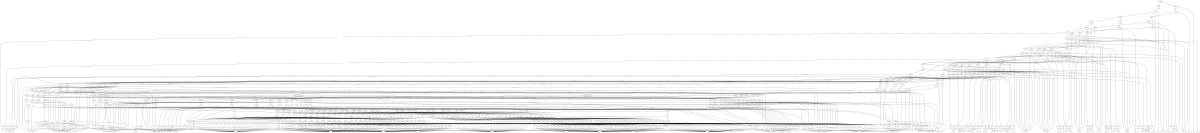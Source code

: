 graph demo_instances{
      rankdir=TB;
      size="8,5";
      node [fontname="Arial"];

      AND5 [shape=square, label="AND"];
      AND5 -- -17;
      AND5 -- 26;
      AND9 [shape=square, label="AND"];
      AND9 -- -13;
      AND9 -- -14;
      AND13 [shape=square, label="AND"];
      AND13 -- -4;
      AND13 -- 19;
      AND17 [shape=square, label="AND"];
      AND17 -- -7;
      AND17 -- -30;
      AND21 [shape=square, label="AND"];
      AND21 -- -10;
      AND21 -- 21;
      AND25 [shape=square, label="AND"];
      AND25 -- 34;
      AND25 -- -15;
      AND30 [shape=square, label="AND"];
      AND30 -- -2;
      AND30 -- -3;
      AND31 [shape=square, label="AND"];
      AND31 -- 23;
      AND31 -- AND30;
      AND32 [shape=square, label="AND"];
      AND32 -- 1;
      AND32 -- AND31;
      AND37 [shape=square, label="AND"];
      AND37 -- 2;
      AND37 -- 24;
      AND38 [shape=square, label="AND"];
      AND38 -- 3;
      AND38 -- AND37;
      AND39 [shape=square, label="AND"];
      AND39 -- -1;
      AND39 -- AND38;
      OR40 [shape=diamond, label="OR"];
      OR40 -- AND32;
      OR40 -- AND39;
      AND41 [shape=square, label="AND"];
      AND41 -- AND25;
      AND41 -- OR40;
      AND42 [shape=square, label="AND"];
      AND42 -- 16;
      AND42 -- AND41;
      AND46 [shape=square, label="AND"];
      AND46 -- 15;
      AND46 -- 32;
      AND48 [shape=square, label="AND"];
      AND48 -- -3;
      AND48 -- -23;
      AND49 [shape=square, label="AND"];
      AND49 -- -2;
      AND49 -- AND48;
      AND50 [shape=square, label="AND"];
      AND50 -- 1;
      AND50 -- AND49;
      AND52 [shape=square, label="AND"];
      AND52 -- 2;
      AND52 -- -24;
      AND53 [shape=square, label="AND"];
      AND53 -- 3;
      AND53 -- AND52;
      AND54 [shape=square, label="AND"];
      AND54 -- -1;
      AND54 -- AND53;
      OR55 [shape=diamond, label="OR"];
      OR55 -- AND50;
      OR55 -- AND54;
      AND56 [shape=square, label="AND"];
      AND56 -- AND46;
      AND56 -- OR55;
      AND57 [shape=square, label="AND"];
      AND57 -- -16;
      AND57 -- AND56;
      OR58 [shape=diamond, label="OR"];
      OR58 -- AND42;
      OR58 -- AND57;
      AND59 [shape=square, label="AND"];
      AND59 -- AND21;
      AND59 -- OR58;
      AND60 [shape=square, label="AND"];
      AND60 -- 11;
      AND60 -- AND59;
      AND64 [shape=square, label="AND"];
      AND64 -- -21;
      AND64 -- 10;
      AND66 [shape=square, label="AND"];
      AND66 -- 31;
      AND66 -- -16;
      AND67 [shape=square, label="AND"];
      AND67 -- -3;
      AND67 -- -23;
      AND68 [shape=square, label="AND"];
      AND68 -- -2;
      AND68 -- AND67;
      AND69 [shape=square, label="AND"];
      AND69 -- 1;
      AND69 -- AND68;
      AND70 [shape=square, label="AND"];
      AND70 -- 2;
      AND70 -- -24;
      AND71 [shape=square, label="AND"];
      AND71 -- 3;
      AND71 -- AND70;
      AND72 [shape=square, label="AND"];
      AND72 -- -1;
      AND72 -- AND71;
      OR73 [shape=diamond, label="OR"];
      OR73 -- AND69;
      OR73 -- AND72;
      AND74 [shape=square, label="AND"];
      AND74 -- AND66;
      AND74 -- OR73;
      AND75 [shape=square, label="AND"];
      AND75 -- 15;
      AND75 -- AND74;
      AND77 [shape=square, label="AND"];
      AND77 -- 16;
      AND77 -- 33;
      AND78 [shape=square, label="AND"];
      AND78 -- -2;
      AND78 -- -3;
      AND79 [shape=square, label="AND"];
      AND79 -- 23;
      AND79 -- AND78;
      AND80 [shape=square, label="AND"];
      AND80 -- 1;
      AND80 -- AND79;
      AND81 [shape=square, label="AND"];
      AND81 -- 2;
      AND81 -- 24;
      AND82 [shape=square, label="AND"];
      AND82 -- 3;
      AND82 -- AND81;
      AND83 [shape=square, label="AND"];
      AND83 -- -1;
      AND83 -- AND82;
      OR84 [shape=diamond, label="OR"];
      OR84 -- AND80;
      OR84 -- AND83;
      AND85 [shape=square, label="AND"];
      AND85 -- AND77;
      AND85 -- OR84;
      AND86 [shape=square, label="AND"];
      AND86 -- -15;
      AND86 -- AND85;
      OR87 [shape=diamond, label="OR"];
      OR87 -- AND75;
      OR87 -- AND86;
      AND88 [shape=square, label="AND"];
      AND88 -- AND64;
      AND88 -- OR87;
      AND89 [shape=square, label="AND"];
      AND89 -- -11;
      AND89 -- AND88;
      OR90 [shape=diamond, label="OR"];
      OR90 -- AND60;
      OR90 -- AND89;
      AND91 [shape=square, label="AND"];
      AND91 -- AND17;
      AND91 -- OR90;
      AND92 [shape=square, label="AND"];
      AND92 -- 6;
      AND92 -- AND91;
      AND96 [shape=square, label="AND"];
      AND96 -- 30;
      AND96 -- 7;
      AND97 [shape=square, label="AND"];
      AND97 -- AND96;
      AND97 -- OR90;
      AND98 [shape=square, label="AND"];
      AND98 -- -6;
      AND98 -- AND97;
      OR99 [shape=diamond, label="OR"];
      OR99 -- AND92;
      OR99 -- AND98;
      AND100 [shape=square, label="AND"];
      AND100 -- AND13;
      AND100 -- OR99;
      AND101 [shape=square, label="AND"];
      AND101 -- 5;
      AND101 -- AND100;
      AND105 [shape=square, label="AND"];
      AND105 -- 4;
      AND105 -- -19;
      AND107 [shape=square, label="AND"];
      AND107 -- -7;
      AND107 -- -29;
      AND108 [shape=square, label="AND"];
      AND108 -- -10;
      AND108 -- 21;
      AND109 [shape=square, label="AND"];
      AND109 -- 34;
      AND109 -- -15;
      AND110 [shape=square, label="AND"];
      AND110 -- -2;
      AND110 -- -3;
      AND111 [shape=square, label="AND"];
      AND111 -- 23;
      AND111 -- AND110;
      AND112 [shape=square, label="AND"];
      AND112 -- 1;
      AND112 -- AND111;
      AND113 [shape=square, label="AND"];
      AND113 -- 2;
      AND113 -- 24;
      AND114 [shape=square, label="AND"];
      AND114 -- 3;
      AND114 -- AND113;
      AND115 [shape=square, label="AND"];
      AND115 -- -1;
      AND115 -- AND114;
      OR116 [shape=diamond, label="OR"];
      OR116 -- AND112;
      OR116 -- AND115;
      AND117 [shape=square, label="AND"];
      AND117 -- AND109;
      AND117 -- OR116;
      AND118 [shape=square, label="AND"];
      AND118 -- 16;
      AND118 -- AND117;
      AND119 [shape=square, label="AND"];
      AND119 -- 15;
      AND119 -- 32;
      AND120 [shape=square, label="AND"];
      AND120 -- -3;
      AND120 -- -23;
      AND121 [shape=square, label="AND"];
      AND121 -- -2;
      AND121 -- AND120;
      AND122 [shape=square, label="AND"];
      AND122 -- 1;
      AND122 -- AND121;
      AND123 [shape=square, label="AND"];
      AND123 -- 2;
      AND123 -- -24;
      AND124 [shape=square, label="AND"];
      AND124 -- 3;
      AND124 -- AND123;
      AND125 [shape=square, label="AND"];
      AND125 -- -1;
      AND125 -- AND124;
      OR126 [shape=diamond, label="OR"];
      OR126 -- AND122;
      OR126 -- AND125;
      AND127 [shape=square, label="AND"];
      AND127 -- AND119;
      AND127 -- OR126;
      AND128 [shape=square, label="AND"];
      AND128 -- -16;
      AND128 -- AND127;
      OR129 [shape=diamond, label="OR"];
      OR129 -- AND118;
      OR129 -- AND128;
      AND130 [shape=square, label="AND"];
      AND130 -- AND108;
      AND130 -- OR129;
      AND131 [shape=square, label="AND"];
      AND131 -- 11;
      AND131 -- AND130;
      AND132 [shape=square, label="AND"];
      AND132 -- -21;
      AND132 -- 10;
      AND133 [shape=square, label="AND"];
      AND133 -- 31;
      AND133 -- -16;
      AND134 [shape=square, label="AND"];
      AND134 -- -3;
      AND134 -- -23;
      AND135 [shape=square, label="AND"];
      AND135 -- -2;
      AND135 -- AND134;
      AND136 [shape=square, label="AND"];
      AND136 -- 1;
      AND136 -- AND135;
      AND137 [shape=square, label="AND"];
      AND137 -- 2;
      AND137 -- -24;
      AND138 [shape=square, label="AND"];
      AND138 -- 3;
      AND138 -- AND137;
      AND139 [shape=square, label="AND"];
      AND139 -- -1;
      AND139 -- AND138;
      OR140 [shape=diamond, label="OR"];
      OR140 -- AND136;
      OR140 -- AND139;
      AND141 [shape=square, label="AND"];
      AND141 -- AND133;
      AND141 -- OR140;
      AND142 [shape=square, label="AND"];
      AND142 -- 15;
      AND142 -- AND141;
      AND143 [shape=square, label="AND"];
      AND143 -- 16;
      AND143 -- 33;
      AND144 [shape=square, label="AND"];
      AND144 -- -2;
      AND144 -- -3;
      AND145 [shape=square, label="AND"];
      AND145 -- 23;
      AND145 -- AND144;
      AND146 [shape=square, label="AND"];
      AND146 -- 1;
      AND146 -- AND145;
      AND147 [shape=square, label="AND"];
      AND147 -- 2;
      AND147 -- 24;
      AND148 [shape=square, label="AND"];
      AND148 -- 3;
      AND148 -- AND147;
      AND149 [shape=square, label="AND"];
      AND149 -- -1;
      AND149 -- AND148;
      OR150 [shape=diamond, label="OR"];
      OR150 -- AND146;
      OR150 -- AND149;
      AND151 [shape=square, label="AND"];
      AND151 -- AND143;
      AND151 -- OR150;
      AND152 [shape=square, label="AND"];
      AND152 -- -15;
      AND152 -- AND151;
      OR153 [shape=diamond, label="OR"];
      OR153 -- AND142;
      OR153 -- AND152;
      AND154 [shape=square, label="AND"];
      AND154 -- AND132;
      AND154 -- OR153;
      AND155 [shape=square, label="AND"];
      AND155 -- -11;
      AND155 -- AND154;
      OR156 [shape=diamond, label="OR"];
      OR156 -- AND131;
      OR156 -- AND155;
      AND157 [shape=square, label="AND"];
      AND157 -- AND107;
      AND157 -- OR156;
      AND158 [shape=square, label="AND"];
      AND158 -- 6;
      AND158 -- AND157;
      AND160 [shape=square, label="AND"];
      AND160 -- 29;
      AND160 -- 7;
      AND161 [shape=square, label="AND"];
      AND161 -- AND160;
      AND161 -- OR156;
      AND162 [shape=square, label="AND"];
      AND162 -- -6;
      AND162 -- AND161;
      OR163 [shape=diamond, label="OR"];
      OR163 -- AND158;
      OR163 -- AND162;
      AND164 [shape=square, label="AND"];
      AND164 -- AND105;
      AND164 -- OR163;
      AND165 [shape=square, label="AND"];
      AND165 -- -5;
      AND165 -- AND164;
      OR166 [shape=diamond, label="OR"];
      OR166 -- AND101;
      OR166 -- AND165;
      AND167 [shape=square, label="AND"];
      AND167 -- AND9;
      AND167 -- OR166;
      AND168 [shape=square, label="AND"];
      AND168 -- 12;
      AND168 -- AND167;
      AND172 [shape=square, label="AND"];
      AND172 -- 14;
      AND172 -- 13;
      AND174 [shape=square, label="AND"];
      AND174 -- -4;
      AND174 -- 20;
      AND175 [shape=square, label="AND"];
      AND175 -- -7;
      AND175 -- -30;
      AND177 [shape=square, label="AND"];
      AND177 -- -10;
      AND177 -- 22;
      AND178 [shape=square, label="AND"];
      AND178 -- 34;
      AND178 -- AND177;
      AND179 [shape=square, label="AND"];
      AND179 -- -2;
      AND179 -- -3;
      AND180 [shape=square, label="AND"];
      AND180 -- 23;
      AND180 -- AND179;
      AND181 [shape=square, label="AND"];
      AND181 -- 1;
      AND181 -- AND180;
      AND182 [shape=square, label="AND"];
      AND182 -- 2;
      AND182 -- 24;
      AND183 [shape=square, label="AND"];
      AND183 -- 3;
      AND183 -- AND182;
      AND184 [shape=square, label="AND"];
      AND184 -- -1;
      AND184 -- AND183;
      OR185 [shape=diamond, label="OR"];
      OR185 -- AND181;
      OR185 -- AND184;
      AND186 [shape=square, label="AND"];
      AND186 -- AND178;
      AND186 -- OR185;
      AND187 [shape=square, label="AND"];
      AND187 -- 11;
      AND187 -- AND186;
      AND189 [shape=square, label="AND"];
      AND189 -- 33;
      AND189 -- -22;
      AND190 [shape=square, label="AND"];
      AND190 -- 10;
      AND190 -- AND189;
      AND191 [shape=square, label="AND"];
      AND191 -- -2;
      AND191 -- -3;
      AND192 [shape=square, label="AND"];
      AND192 -- 23;
      AND192 -- AND191;
      AND193 [shape=square, label="AND"];
      AND193 -- 1;
      AND193 -- AND192;
      AND194 [shape=square, label="AND"];
      AND194 -- 2;
      AND194 -- 24;
      AND195 [shape=square, label="AND"];
      AND195 -- 3;
      AND195 -- AND194;
      AND196 [shape=square, label="AND"];
      AND196 -- -1;
      AND196 -- AND195;
      OR197 [shape=diamond, label="OR"];
      OR197 -- AND193;
      OR197 -- AND196;
      AND198 [shape=square, label="AND"];
      AND198 -- AND190;
      AND198 -- OR197;
      AND199 [shape=square, label="AND"];
      AND199 -- -11;
      AND199 -- AND198;
      OR200 [shape=diamond, label="OR"];
      OR200 -- AND187;
      OR200 -- AND199;
      AND201 [shape=square, label="AND"];
      AND201 -- -15;
      AND201 -- OR200;
      AND202 [shape=square, label="AND"];
      AND202 -- 16;
      AND202 -- AND201;
      AND203 [shape=square, label="AND"];
      AND203 -- -11;
      AND203 -- -22;
      AND204 [shape=square, label="AND"];
      AND204 -- 31;
      AND204 -- AND203;
      AND205 [shape=square, label="AND"];
      AND205 -- -3;
      AND205 -- -23;
      AND206 [shape=square, label="AND"];
      AND206 -- -2;
      AND206 -- AND205;
      AND207 [shape=square, label="AND"];
      AND207 -- 1;
      AND207 -- AND206;
      AND208 [shape=square, label="AND"];
      AND208 -- 2;
      AND208 -- -24;
      AND209 [shape=square, label="AND"];
      AND209 -- 3;
      AND209 -- AND208;
      AND210 [shape=square, label="AND"];
      AND210 -- -1;
      AND210 -- AND209;
      OR211 [shape=diamond, label="OR"];
      OR211 -- AND207;
      OR211 -- AND210;
      AND212 [shape=square, label="AND"];
      AND212 -- AND204;
      AND212 -- OR211;
      AND213 [shape=square, label="AND"];
      AND213 -- 10;
      AND213 -- AND212;
      AND214 [shape=square, label="AND"];
      AND214 -- 22;
      AND214 -- 32;
      AND215 [shape=square, label="AND"];
      AND215 -- 11;
      AND215 -- AND214;
      AND216 [shape=square, label="AND"];
      AND216 -- -3;
      AND216 -- -23;
      AND217 [shape=square, label="AND"];
      AND217 -- -2;
      AND217 -- AND216;
      AND218 [shape=square, label="AND"];
      AND218 -- 1;
      AND218 -- AND217;
      AND219 [shape=square, label="AND"];
      AND219 -- 2;
      AND219 -- -24;
      AND220 [shape=square, label="AND"];
      AND220 -- 3;
      AND220 -- AND219;
      AND221 [shape=square, label="AND"];
      AND221 -- -1;
      AND221 -- AND220;
      OR222 [shape=diamond, label="OR"];
      OR222 -- AND218;
      OR222 -- AND221;
      AND223 [shape=square, label="AND"];
      AND223 -- AND215;
      AND223 -- OR222;
      AND224 [shape=square, label="AND"];
      AND224 -- -10;
      AND224 -- AND223;
      OR225 [shape=diamond, label="OR"];
      OR225 -- AND213;
      OR225 -- AND224;
      AND226 [shape=square, label="AND"];
      AND226 -- 15;
      AND226 -- OR225;
      AND227 [shape=square, label="AND"];
      AND227 -- -16;
      AND227 -- AND226;
      OR228 [shape=diamond, label="OR"];
      OR228 -- AND202;
      OR228 -- AND227;
      AND229 [shape=square, label="AND"];
      AND229 -- AND175;
      AND229 -- OR228;
      AND230 [shape=square, label="AND"];
      AND230 -- 6;
      AND230 -- AND229;
      AND231 [shape=square, label="AND"];
      AND231 -- 30;
      AND231 -- 7;
      AND232 [shape=square, label="AND"];
      AND232 -- AND231;
      AND232 -- OR228;
      AND233 [shape=square, label="AND"];
      AND233 -- -6;
      AND233 -- AND232;
      OR234 [shape=diamond, label="OR"];
      OR234 -- AND230;
      OR234 -- AND233;
      AND235 [shape=square, label="AND"];
      AND235 -- AND174;
      AND235 -- OR234;
      AND236 [shape=square, label="AND"];
      AND236 -- 5;
      AND236 -- AND235;
      AND238 [shape=square, label="AND"];
      AND238 -- 4;
      AND238 -- -20;
      AND239 [shape=square, label="AND"];
      AND239 -- -7;
      AND239 -- -29;
      AND240 [shape=square, label="AND"];
      AND240 -- -10;
      AND240 -- 22;
      AND241 [shape=square, label="AND"];
      AND241 -- 34;
      AND241 -- AND240;
      AND242 [shape=square, label="AND"];
      AND242 -- -2;
      AND242 -- -3;
      AND243 [shape=square, label="AND"];
      AND243 -- 23;
      AND243 -- AND242;
      AND244 [shape=square, label="AND"];
      AND244 -- 1;
      AND244 -- AND243;
      AND245 [shape=square, label="AND"];
      AND245 -- 2;
      AND245 -- 24;
      AND246 [shape=square, label="AND"];
      AND246 -- 3;
      AND246 -- AND245;
      AND247 [shape=square, label="AND"];
      AND247 -- -1;
      AND247 -- AND246;
      OR248 [shape=diamond, label="OR"];
      OR248 -- AND244;
      OR248 -- AND247;
      AND249 [shape=square, label="AND"];
      AND249 -- AND241;
      AND249 -- OR248;
      AND250 [shape=square, label="AND"];
      AND250 -- 11;
      AND250 -- AND249;
      AND251 [shape=square, label="AND"];
      AND251 -- 33;
      AND251 -- -22;
      AND252 [shape=square, label="AND"];
      AND252 -- 10;
      AND252 -- AND251;
      AND253 [shape=square, label="AND"];
      AND253 -- -2;
      AND253 -- -3;
      AND254 [shape=square, label="AND"];
      AND254 -- 23;
      AND254 -- AND253;
      AND255 [shape=square, label="AND"];
      AND255 -- 1;
      AND255 -- AND254;
      AND256 [shape=square, label="AND"];
      AND256 -- 2;
      AND256 -- 24;
      AND257 [shape=square, label="AND"];
      AND257 -- 3;
      AND257 -- AND256;
      AND258 [shape=square, label="AND"];
      AND258 -- -1;
      AND258 -- AND257;
      OR259 [shape=diamond, label="OR"];
      OR259 -- AND255;
      OR259 -- AND258;
      AND260 [shape=square, label="AND"];
      AND260 -- AND252;
      AND260 -- OR259;
      AND261 [shape=square, label="AND"];
      AND261 -- -11;
      AND261 -- AND260;
      OR262 [shape=diamond, label="OR"];
      OR262 -- AND250;
      OR262 -- AND261;
      AND263 [shape=square, label="AND"];
      AND263 -- -15;
      AND263 -- OR262;
      AND264 [shape=square, label="AND"];
      AND264 -- 16;
      AND264 -- AND263;
      AND265 [shape=square, label="AND"];
      AND265 -- -11;
      AND265 -- -22;
      AND266 [shape=square, label="AND"];
      AND266 -- 31;
      AND266 -- AND265;
      AND267 [shape=square, label="AND"];
      AND267 -- -3;
      AND267 -- -23;
      AND268 [shape=square, label="AND"];
      AND268 -- -2;
      AND268 -- AND267;
      AND269 [shape=square, label="AND"];
      AND269 -- 1;
      AND269 -- AND268;
      AND270 [shape=square, label="AND"];
      AND270 -- 2;
      AND270 -- -24;
      AND271 [shape=square, label="AND"];
      AND271 -- 3;
      AND271 -- AND270;
      AND272 [shape=square, label="AND"];
      AND272 -- -1;
      AND272 -- AND271;
      OR273 [shape=diamond, label="OR"];
      OR273 -- AND269;
      OR273 -- AND272;
      AND274 [shape=square, label="AND"];
      AND274 -- AND266;
      AND274 -- OR273;
      AND275 [shape=square, label="AND"];
      AND275 -- 10;
      AND275 -- AND274;
      AND276 [shape=square, label="AND"];
      AND276 -- 22;
      AND276 -- 32;
      AND277 [shape=square, label="AND"];
      AND277 -- 11;
      AND277 -- AND276;
      AND278 [shape=square, label="AND"];
      AND278 -- -3;
      AND278 -- -23;
      AND279 [shape=square, label="AND"];
      AND279 -- -2;
      AND279 -- AND278;
      AND280 [shape=square, label="AND"];
      AND280 -- 1;
      AND280 -- AND279;
      AND281 [shape=square, label="AND"];
      AND281 -- 2;
      AND281 -- -24;
      AND282 [shape=square, label="AND"];
      AND282 -- 3;
      AND282 -- AND281;
      AND283 [shape=square, label="AND"];
      AND283 -- -1;
      AND283 -- AND282;
      OR284 [shape=diamond, label="OR"];
      OR284 -- AND280;
      OR284 -- AND283;
      AND285 [shape=square, label="AND"];
      AND285 -- AND277;
      AND285 -- OR284;
      AND286 [shape=square, label="AND"];
      AND286 -- -10;
      AND286 -- AND285;
      OR287 [shape=diamond, label="OR"];
      OR287 -- AND275;
      OR287 -- AND286;
      AND288 [shape=square, label="AND"];
      AND288 -- 15;
      AND288 -- OR287;
      AND289 [shape=square, label="AND"];
      AND289 -- -16;
      AND289 -- AND288;
      OR290 [shape=diamond, label="OR"];
      OR290 -- AND264;
      OR290 -- AND289;
      AND291 [shape=square, label="AND"];
      AND291 -- AND239;
      AND291 -- OR290;
      AND292 [shape=square, label="AND"];
      AND292 -- 6;
      AND292 -- AND291;
      AND293 [shape=square, label="AND"];
      AND293 -- 29;
      AND293 -- 7;
      AND294 [shape=square, label="AND"];
      AND294 -- AND293;
      AND294 -- OR290;
      AND295 [shape=square, label="AND"];
      AND295 -- -6;
      AND295 -- AND294;
      OR296 [shape=diamond, label="OR"];
      OR296 -- AND292;
      OR296 -- AND295;
      AND297 [shape=square, label="AND"];
      AND297 -- AND238;
      AND297 -- OR296;
      AND298 [shape=square, label="AND"];
      AND298 -- -5;
      AND298 -- AND297;
      OR299 [shape=diamond, label="OR"];
      OR299 -- AND236;
      OR299 -- AND298;
      AND300 [shape=square, label="AND"];
      AND300 -- AND172;
      AND300 -- OR299;
      AND301 [shape=square, label="AND"];
      AND301 -- -12;
      AND301 -- AND300;
      OR302 [shape=diamond, label="OR"];
      OR302 -- AND168;
      OR302 -- AND301;
      AND303 [shape=square, label="AND"];
      AND303 -- AND5;
      AND303 -- OR302;
      AND304 [shape=square, label="AND"];
      AND304 -- 18;
      AND304 -- AND303;
      AND308 [shape=square, label="AND"];
      AND308 -- -26;
      AND308 -- 17;
      AND309 [shape=square, label="AND"];
      AND309 -- AND308;
      AND309 -- OR302;
      AND310 [shape=square, label="AND"];
      AND310 -- -18;
      AND310 -- AND309;
      OR311 [shape=diamond, label="OR"];
      OR311 -- AND304;
      OR311 -- AND310;
      AND312 [shape=square, label="AND"];
      AND312 -- -8;
      AND312 -- OR311;
      AND313 [shape=square, label="AND"];
      AND313 -- 9;
      AND313 -- AND312;
      AND316 [shape=square, label="AND"];
      AND316 -- -13;
      AND316 -- -14;
      AND317 [shape=square, label="AND"];
      AND317 -- -4;
      AND317 -- 19;
      AND319 [shape=square, label="AND"];
      AND319 -- -17;
      AND319 -- 25;
      AND321 [shape=square, label="AND"];
      AND321 -- -7;
      AND321 -- -28;
      AND322 [shape=square, label="AND"];
      AND322 -- -10;
      AND322 -- 21;
      AND324 [shape=square, label="AND"];
      AND324 -- -34;
      AND324 -- -15;
      AND325 [shape=square, label="AND"];
      AND325 -- -2;
      AND325 -- -3;
      AND326 [shape=square, label="AND"];
      AND326 -- 23;
      AND326 -- AND325;
      AND327 [shape=square, label="AND"];
      AND327 -- 1;
      AND327 -- AND326;
      AND328 [shape=square, label="AND"];
      AND328 -- 2;
      AND328 -- 24;
      AND329 [shape=square, label="AND"];
      AND329 -- 3;
      AND329 -- AND328;
      AND330 [shape=square, label="AND"];
      AND330 -- -1;
      AND330 -- AND329;
      OR331 [shape=diamond, label="OR"];
      OR331 -- AND327;
      OR331 -- AND330;
      AND332 [shape=square, label="AND"];
      AND332 -- AND324;
      AND332 -- OR331;
      AND333 [shape=square, label="AND"];
      AND333 -- 16;
      AND333 -- AND332;
      AND335 [shape=square, label="AND"];
      AND335 -- 15;
      AND335 -- -32;
      AND336 [shape=square, label="AND"];
      AND336 -- -3;
      AND336 -- -23;
      AND337 [shape=square, label="AND"];
      AND337 -- -2;
      AND337 -- AND336;
      AND338 [shape=square, label="AND"];
      AND338 -- 1;
      AND338 -- AND337;
      AND339 [shape=square, label="AND"];
      AND339 -- 2;
      AND339 -- -24;
      AND340 [shape=square, label="AND"];
      AND340 -- 3;
      AND340 -- AND339;
      AND341 [shape=square, label="AND"];
      AND341 -- -1;
      AND341 -- AND340;
      OR342 [shape=diamond, label="OR"];
      OR342 -- AND338;
      OR342 -- AND341;
      AND343 [shape=square, label="AND"];
      AND343 -- AND335;
      AND343 -- OR342;
      AND344 [shape=square, label="AND"];
      AND344 -- -16;
      AND344 -- AND343;
      OR345 [shape=diamond, label="OR"];
      OR345 -- AND333;
      OR345 -- AND344;
      AND346 [shape=square, label="AND"];
      AND346 -- AND322;
      AND346 -- OR345;
      AND347 [shape=square, label="AND"];
      AND347 -- 11;
      AND347 -- AND346;
      AND348 [shape=square, label="AND"];
      AND348 -- -21;
      AND348 -- 10;
      AND350 [shape=square, label="AND"];
      AND350 -- -33;
      AND350 -- -15;
      AND351 [shape=square, label="AND"];
      AND351 -- -2;
      AND351 -- -3;
      AND352 [shape=square, label="AND"];
      AND352 -- 23;
      AND352 -- AND351;
      AND353 [shape=square, label="AND"];
      AND353 -- 1;
      AND353 -- AND352;
      AND354 [shape=square, label="AND"];
      AND354 -- 2;
      AND354 -- 24;
      AND355 [shape=square, label="AND"];
      AND355 -- 3;
      AND355 -- AND354;
      AND356 [shape=square, label="AND"];
      AND356 -- -1;
      AND356 -- AND355;
      OR357 [shape=diamond, label="OR"];
      OR357 -- AND353;
      OR357 -- AND356;
      AND358 [shape=square, label="AND"];
      AND358 -- AND350;
      AND358 -- OR357;
      AND359 [shape=square, label="AND"];
      AND359 -- 16;
      AND359 -- AND358;
      AND361 [shape=square, label="AND"];
      AND361 -- 15;
      AND361 -- -31;
      AND362 [shape=square, label="AND"];
      AND362 -- -3;
      AND362 -- -23;
      AND363 [shape=square, label="AND"];
      AND363 -- -2;
      AND363 -- AND362;
      AND364 [shape=square, label="AND"];
      AND364 -- 1;
      AND364 -- AND363;
      AND365 [shape=square, label="AND"];
      AND365 -- 2;
      AND365 -- -24;
      AND366 [shape=square, label="AND"];
      AND366 -- 3;
      AND366 -- AND365;
      AND367 [shape=square, label="AND"];
      AND367 -- -1;
      AND367 -- AND366;
      OR368 [shape=diamond, label="OR"];
      OR368 -- AND364;
      OR368 -- AND367;
      AND369 [shape=square, label="AND"];
      AND369 -- AND361;
      AND369 -- OR368;
      AND370 [shape=square, label="AND"];
      AND370 -- -16;
      AND370 -- AND369;
      OR371 [shape=diamond, label="OR"];
      OR371 -- AND359;
      OR371 -- AND370;
      AND372 [shape=square, label="AND"];
      AND372 -- AND348;
      AND372 -- OR371;
      AND373 [shape=square, label="AND"];
      AND373 -- -11;
      AND373 -- AND372;
      OR374 [shape=diamond, label="OR"];
      OR374 -- AND347;
      OR374 -- AND373;
      AND375 [shape=square, label="AND"];
      AND375 -- AND321;
      AND375 -- OR374;
      AND376 [shape=square, label="AND"];
      AND376 -- 6;
      AND376 -- AND375;
      AND378 [shape=square, label="AND"];
      AND378 -- 28;
      AND378 -- 7;
      AND379 [shape=square, label="AND"];
      AND379 -- AND378;
      AND379 -- OR374;
      AND380 [shape=square, label="AND"];
      AND380 -- -6;
      AND380 -- AND379;
      OR381 [shape=diamond, label="OR"];
      OR381 -- AND376;
      OR381 -- AND380;
      AND382 [shape=square, label="AND"];
      AND382 -- AND319;
      AND382 -- OR381;
      AND383 [shape=square, label="AND"];
      AND383 -- 18;
      AND383 -- AND382;
      AND385 [shape=square, label="AND"];
      AND385 -- -25;
      AND385 -- 17;
      AND386 [shape=square, label="AND"];
      AND386 -- AND385;
      AND386 -- OR381;
      AND387 [shape=square, label="AND"];
      AND387 -- -18;
      AND387 -- AND386;
      OR388 [shape=diamond, label="OR"];
      OR388 -- AND383;
      OR388 -- AND387;
      AND389 [shape=square, label="AND"];
      AND389 -- AND317;
      AND389 -- OR388;
      AND390 [shape=square, label="AND"];
      AND390 -- 5;
      AND390 -- AND389;
      AND391 [shape=square, label="AND"];
      AND391 -- 4;
      AND391 -- -19;
      AND393 [shape=square, label="AND"];
      AND393 -- -7;
      AND393 -- -27;
      AND394 [shape=square, label="AND"];
      AND394 -- -17;
      AND394 -- 25;
      AND395 [shape=square, label="AND"];
      AND395 -- -10;
      AND395 -- 21;
      AND396 [shape=square, label="AND"];
      AND396 -- -34;
      AND396 -- -15;
      AND397 [shape=square, label="AND"];
      AND397 -- -2;
      AND397 -- -3;
      AND398 [shape=square, label="AND"];
      AND398 -- 23;
      AND398 -- AND397;
      AND399 [shape=square, label="AND"];
      AND399 -- 1;
      AND399 -- AND398;
      AND400 [shape=square, label="AND"];
      AND400 -- 2;
      AND400 -- 24;
      AND401 [shape=square, label="AND"];
      AND401 -- 3;
      AND401 -- AND400;
      AND402 [shape=square, label="AND"];
      AND402 -- -1;
      AND402 -- AND401;
      OR403 [shape=diamond, label="OR"];
      OR403 -- AND399;
      OR403 -- AND402;
      AND404 [shape=square, label="AND"];
      AND404 -- AND396;
      AND404 -- OR403;
      AND405 [shape=square, label="AND"];
      AND405 -- 16;
      AND405 -- AND404;
      AND406 [shape=square, label="AND"];
      AND406 -- 15;
      AND406 -- -32;
      AND407 [shape=square, label="AND"];
      AND407 -- -3;
      AND407 -- -23;
      AND408 [shape=square, label="AND"];
      AND408 -- -2;
      AND408 -- AND407;
      AND409 [shape=square, label="AND"];
      AND409 -- 1;
      AND409 -- AND408;
      AND410 [shape=square, label="AND"];
      AND410 -- 2;
      AND410 -- -24;
      AND411 [shape=square, label="AND"];
      AND411 -- 3;
      AND411 -- AND410;
      AND412 [shape=square, label="AND"];
      AND412 -- -1;
      AND412 -- AND411;
      OR413 [shape=diamond, label="OR"];
      OR413 -- AND409;
      OR413 -- AND412;
      AND414 [shape=square, label="AND"];
      AND414 -- AND406;
      AND414 -- OR413;
      AND415 [shape=square, label="AND"];
      AND415 -- -16;
      AND415 -- AND414;
      OR416 [shape=diamond, label="OR"];
      OR416 -- AND405;
      OR416 -- AND415;
      AND417 [shape=square, label="AND"];
      AND417 -- AND395;
      AND417 -- OR416;
      AND418 [shape=square, label="AND"];
      AND418 -- 11;
      AND418 -- AND417;
      AND419 [shape=square, label="AND"];
      AND419 -- -21;
      AND419 -- 10;
      AND420 [shape=square, label="AND"];
      AND420 -- -33;
      AND420 -- -15;
      AND421 [shape=square, label="AND"];
      AND421 -- -2;
      AND421 -- -3;
      AND422 [shape=square, label="AND"];
      AND422 -- 23;
      AND422 -- AND421;
      AND423 [shape=square, label="AND"];
      AND423 -- 1;
      AND423 -- AND422;
      AND424 [shape=square, label="AND"];
      AND424 -- 2;
      AND424 -- 24;
      AND425 [shape=square, label="AND"];
      AND425 -- 3;
      AND425 -- AND424;
      AND426 [shape=square, label="AND"];
      AND426 -- -1;
      AND426 -- AND425;
      OR427 [shape=diamond, label="OR"];
      OR427 -- AND423;
      OR427 -- AND426;
      AND428 [shape=square, label="AND"];
      AND428 -- AND420;
      AND428 -- OR427;
      AND429 [shape=square, label="AND"];
      AND429 -- 16;
      AND429 -- AND428;
      AND430 [shape=square, label="AND"];
      AND430 -- 15;
      AND430 -- -31;
      AND431 [shape=square, label="AND"];
      AND431 -- -3;
      AND431 -- -23;
      AND432 [shape=square, label="AND"];
      AND432 -- -2;
      AND432 -- AND431;
      AND433 [shape=square, label="AND"];
      AND433 -- 1;
      AND433 -- AND432;
      AND434 [shape=square, label="AND"];
      AND434 -- 2;
      AND434 -- -24;
      AND435 [shape=square, label="AND"];
      AND435 -- 3;
      AND435 -- AND434;
      AND436 [shape=square, label="AND"];
      AND436 -- -1;
      AND436 -- AND435;
      OR437 [shape=diamond, label="OR"];
      OR437 -- AND433;
      OR437 -- AND436;
      AND438 [shape=square, label="AND"];
      AND438 -- AND430;
      AND438 -- OR437;
      AND439 [shape=square, label="AND"];
      AND439 -- -16;
      AND439 -- AND438;
      OR440 [shape=diamond, label="OR"];
      OR440 -- AND429;
      OR440 -- AND439;
      AND441 [shape=square, label="AND"];
      AND441 -- AND419;
      AND441 -- OR440;
      AND442 [shape=square, label="AND"];
      AND442 -- -11;
      AND442 -- AND441;
      OR443 [shape=diamond, label="OR"];
      OR443 -- AND418;
      OR443 -- AND442;
      AND444 [shape=square, label="AND"];
      AND444 -- AND394;
      AND444 -- OR443;
      AND445 [shape=square, label="AND"];
      AND445 -- 18;
      AND445 -- AND444;
      AND446 [shape=square, label="AND"];
      AND446 -- -25;
      AND446 -- 17;
      AND447 [shape=square, label="AND"];
      AND447 -- AND446;
      AND447 -- OR443;
      AND448 [shape=square, label="AND"];
      AND448 -- -18;
      AND448 -- AND447;
      OR449 [shape=diamond, label="OR"];
      OR449 -- AND445;
      OR449 -- AND448;
      AND450 [shape=square, label="AND"];
      AND450 -- AND393;
      AND450 -- OR449;
      AND451 [shape=square, label="AND"];
      AND451 -- 6;
      AND451 -- AND450;
      AND453 [shape=square, label="AND"];
      AND453 -- 27;
      AND453 -- 7;
      AND454 [shape=square, label="AND"];
      AND454 -- AND453;
      AND454 -- OR449;
      AND455 [shape=square, label="AND"];
      AND455 -- -6;
      AND455 -- AND454;
      OR456 [shape=diamond, label="OR"];
      OR456 -- AND451;
      OR456 -- AND455;
      AND457 [shape=square, label="AND"];
      AND457 -- AND391;
      AND457 -- OR456;
      AND458 [shape=square, label="AND"];
      AND458 -- -5;
      AND458 -- AND457;
      OR459 [shape=diamond, label="OR"];
      OR459 -- AND390;
      OR459 -- AND458;
      AND460 [shape=square, label="AND"];
      AND460 -- AND316;
      AND460 -- OR459;
      AND461 [shape=square, label="AND"];
      AND461 -- 12;
      AND461 -- AND460;
      AND462 [shape=square, label="AND"];
      AND462 -- 14;
      AND462 -- 13;
      AND463 [shape=square, label="AND"];
      AND463 -- -4;
      AND463 -- 20;
      AND464 [shape=square, label="AND"];
      AND464 -- -17;
      AND464 -- 25;
      AND465 [shape=square, label="AND"];
      AND465 -- -7;
      AND465 -- -28;
      AND466 [shape=square, label="AND"];
      AND466 -- -11;
      AND466 -- -22;
      AND467 [shape=square, label="AND"];
      AND467 -- -33;
      AND467 -- -15;
      AND468 [shape=square, label="AND"];
      AND468 -- -2;
      AND468 -- -3;
      AND469 [shape=square, label="AND"];
      AND469 -- 23;
      AND469 -- AND468;
      AND470 [shape=square, label="AND"];
      AND470 -- 1;
      AND470 -- AND469;
      AND471 [shape=square, label="AND"];
      AND471 -- 2;
      AND471 -- 24;
      AND472 [shape=square, label="AND"];
      AND472 -- 3;
      AND472 -- AND471;
      AND473 [shape=square, label="AND"];
      AND473 -- -1;
      AND473 -- AND472;
      OR474 [shape=diamond, label="OR"];
      OR474 -- AND470;
      OR474 -- AND473;
      AND475 [shape=square, label="AND"];
      AND475 -- AND467;
      AND475 -- OR474;
      AND476 [shape=square, label="AND"];
      AND476 -- 16;
      AND476 -- AND475;
      AND477 [shape=square, label="AND"];
      AND477 -- 15;
      AND477 -- -31;
      AND478 [shape=square, label="AND"];
      AND478 -- -3;
      AND478 -- -23;
      AND479 [shape=square, label="AND"];
      AND479 -- -2;
      AND479 -- AND478;
      AND480 [shape=square, label="AND"];
      AND480 -- 1;
      AND480 -- AND479;
      AND481 [shape=square, label="AND"];
      AND481 -- 2;
      AND481 -- -24;
      AND482 [shape=square, label="AND"];
      AND482 -- 3;
      AND482 -- AND481;
      AND483 [shape=square, label="AND"];
      AND483 -- -1;
      AND483 -- AND482;
      OR484 [shape=diamond, label="OR"];
      OR484 -- AND480;
      OR484 -- AND483;
      AND485 [shape=square, label="AND"];
      AND485 -- AND477;
      AND485 -- OR484;
      AND486 [shape=square, label="AND"];
      AND486 -- -16;
      AND486 -- AND485;
      OR487 [shape=diamond, label="OR"];
      OR487 -- AND476;
      OR487 -- AND486;
      AND488 [shape=square, label="AND"];
      AND488 -- AND466;
      AND488 -- OR487;
      AND489 [shape=square, label="AND"];
      AND489 -- 10;
      AND489 -- AND488;
      AND490 [shape=square, label="AND"];
      AND490 -- 11;
      AND490 -- 22;
      AND491 [shape=square, label="AND"];
      AND491 -- -34;
      AND491 -- -15;
      AND492 [shape=square, label="AND"];
      AND492 -- -2;
      AND492 -- -3;
      AND493 [shape=square, label="AND"];
      AND493 -- 23;
      AND493 -- AND492;
      AND494 [shape=square, label="AND"];
      AND494 -- 1;
      AND494 -- AND493;
      AND495 [shape=square, label="AND"];
      AND495 -- 2;
      AND495 -- 24;
      AND496 [shape=square, label="AND"];
      AND496 -- 3;
      AND496 -- AND495;
      AND497 [shape=square, label="AND"];
      AND497 -- -1;
      AND497 -- AND496;
      OR498 [shape=diamond, label="OR"];
      OR498 -- AND494;
      OR498 -- AND497;
      AND499 [shape=square, label="AND"];
      AND499 -- AND491;
      AND499 -- OR498;
      AND500 [shape=square, label="AND"];
      AND500 -- 16;
      AND500 -- AND499;
      AND501 [shape=square, label="AND"];
      AND501 -- 15;
      AND501 -- -32;
      AND502 [shape=square, label="AND"];
      AND502 -- -3;
      AND502 -- -23;
      AND503 [shape=square, label="AND"];
      AND503 -- -2;
      AND503 -- AND502;
      AND504 [shape=square, label="AND"];
      AND504 -- 1;
      AND504 -- AND503;
      AND505 [shape=square, label="AND"];
      AND505 -- 2;
      AND505 -- -24;
      AND506 [shape=square, label="AND"];
      AND506 -- 3;
      AND506 -- AND505;
      AND507 [shape=square, label="AND"];
      AND507 -- -1;
      AND507 -- AND506;
      OR508 [shape=diamond, label="OR"];
      OR508 -- AND504;
      OR508 -- AND507;
      AND509 [shape=square, label="AND"];
      AND509 -- AND501;
      AND509 -- OR508;
      AND510 [shape=square, label="AND"];
      AND510 -- -16;
      AND510 -- AND509;
      OR511 [shape=diamond, label="OR"];
      OR511 -- AND500;
      OR511 -- AND510;
      AND512 [shape=square, label="AND"];
      AND512 -- AND490;
      AND512 -- OR511;
      AND513 [shape=square, label="AND"];
      AND513 -- -10;
      AND513 -- AND512;
      OR514 [shape=diamond, label="OR"];
      OR514 -- AND489;
      OR514 -- AND513;
      AND515 [shape=square, label="AND"];
      AND515 -- AND465;
      AND515 -- OR514;
      AND516 [shape=square, label="AND"];
      AND516 -- 6;
      AND516 -- AND515;
      AND517 [shape=square, label="AND"];
      AND517 -- 28;
      AND517 -- 7;
      AND518 [shape=square, label="AND"];
      AND518 -- AND517;
      AND518 -- OR514;
      AND519 [shape=square, label="AND"];
      AND519 -- -6;
      AND519 -- AND518;
      OR520 [shape=diamond, label="OR"];
      OR520 -- AND516;
      OR520 -- AND519;
      AND521 [shape=square, label="AND"];
      AND521 -- AND464;
      AND521 -- OR520;
      AND522 [shape=square, label="AND"];
      AND522 -- 18;
      AND522 -- AND521;
      AND523 [shape=square, label="AND"];
      AND523 -- -25;
      AND523 -- 17;
      AND524 [shape=square, label="AND"];
      AND524 -- AND523;
      AND524 -- OR520;
      AND525 [shape=square, label="AND"];
      AND525 -- -18;
      AND525 -- AND524;
      OR526 [shape=diamond, label="OR"];
      OR526 -- AND522;
      OR526 -- AND525;
      AND527 [shape=square, label="AND"];
      AND527 -- AND463;
      AND527 -- OR526;
      AND528 [shape=square, label="AND"];
      AND528 -- 5;
      AND528 -- AND527;
      AND529 [shape=square, label="AND"];
      AND529 -- 4;
      AND529 -- -20;
      AND530 [shape=square, label="AND"];
      AND530 -- -7;
      AND530 -- -27;
      AND531 [shape=square, label="AND"];
      AND531 -- -17;
      AND531 -- 25;
      AND532 [shape=square, label="AND"];
      AND532 -- -11;
      AND532 -- -22;
      AND533 [shape=square, label="AND"];
      AND533 -- -33;
      AND533 -- -15;
      AND534 [shape=square, label="AND"];
      AND534 -- -2;
      AND534 -- -3;
      AND535 [shape=square, label="AND"];
      AND535 -- 23;
      AND535 -- AND534;
      AND536 [shape=square, label="AND"];
      AND536 -- 1;
      AND536 -- AND535;
      AND537 [shape=square, label="AND"];
      AND537 -- 2;
      AND537 -- 24;
      AND538 [shape=square, label="AND"];
      AND538 -- 3;
      AND538 -- AND537;
      AND539 [shape=square, label="AND"];
      AND539 -- -1;
      AND539 -- AND538;
      OR540 [shape=diamond, label="OR"];
      OR540 -- AND536;
      OR540 -- AND539;
      AND541 [shape=square, label="AND"];
      AND541 -- AND533;
      AND541 -- OR540;
      AND542 [shape=square, label="AND"];
      AND542 -- 16;
      AND542 -- AND541;
      AND543 [shape=square, label="AND"];
      AND543 -- 15;
      AND543 -- -31;
      AND544 [shape=square, label="AND"];
      AND544 -- -3;
      AND544 -- -23;
      AND545 [shape=square, label="AND"];
      AND545 -- -2;
      AND545 -- AND544;
      AND546 [shape=square, label="AND"];
      AND546 -- 1;
      AND546 -- AND545;
      AND547 [shape=square, label="AND"];
      AND547 -- 2;
      AND547 -- -24;
      AND548 [shape=square, label="AND"];
      AND548 -- 3;
      AND548 -- AND547;
      AND549 [shape=square, label="AND"];
      AND549 -- -1;
      AND549 -- AND548;
      OR550 [shape=diamond, label="OR"];
      OR550 -- AND546;
      OR550 -- AND549;
      AND551 [shape=square, label="AND"];
      AND551 -- AND543;
      AND551 -- OR550;
      AND552 [shape=square, label="AND"];
      AND552 -- -16;
      AND552 -- AND551;
      OR553 [shape=diamond, label="OR"];
      OR553 -- AND542;
      OR553 -- AND552;
      AND554 [shape=square, label="AND"];
      AND554 -- AND532;
      AND554 -- OR553;
      AND555 [shape=square, label="AND"];
      AND555 -- 10;
      AND555 -- AND554;
      AND556 [shape=square, label="AND"];
      AND556 -- 11;
      AND556 -- 22;
      AND557 [shape=square, label="AND"];
      AND557 -- -34;
      AND557 -- -15;
      AND558 [shape=square, label="AND"];
      AND558 -- -2;
      AND558 -- -3;
      AND559 [shape=square, label="AND"];
      AND559 -- 23;
      AND559 -- AND558;
      AND560 [shape=square, label="AND"];
      AND560 -- 1;
      AND560 -- AND559;
      AND561 [shape=square, label="AND"];
      AND561 -- 2;
      AND561 -- 24;
      AND562 [shape=square, label="AND"];
      AND562 -- 3;
      AND562 -- AND561;
      AND563 [shape=square, label="AND"];
      AND563 -- -1;
      AND563 -- AND562;
      OR564 [shape=diamond, label="OR"];
      OR564 -- AND560;
      OR564 -- AND563;
      AND565 [shape=square, label="AND"];
      AND565 -- AND557;
      AND565 -- OR564;
      AND566 [shape=square, label="AND"];
      AND566 -- 16;
      AND566 -- AND565;
      AND567 [shape=square, label="AND"];
      AND567 -- 15;
      AND567 -- -32;
      AND568 [shape=square, label="AND"];
      AND568 -- -3;
      AND568 -- -23;
      AND569 [shape=square, label="AND"];
      AND569 -- -2;
      AND569 -- AND568;
      AND570 [shape=square, label="AND"];
      AND570 -- 1;
      AND570 -- AND569;
      AND571 [shape=square, label="AND"];
      AND571 -- 2;
      AND571 -- -24;
      AND572 [shape=square, label="AND"];
      AND572 -- 3;
      AND572 -- AND571;
      AND573 [shape=square, label="AND"];
      AND573 -- -1;
      AND573 -- AND572;
      OR574 [shape=diamond, label="OR"];
      OR574 -- AND570;
      OR574 -- AND573;
      AND575 [shape=square, label="AND"];
      AND575 -- AND567;
      AND575 -- OR574;
      AND576 [shape=square, label="AND"];
      AND576 -- -16;
      AND576 -- AND575;
      OR577 [shape=diamond, label="OR"];
      OR577 -- AND566;
      OR577 -- AND576;
      AND578 [shape=square, label="AND"];
      AND578 -- AND556;
      AND578 -- OR577;
      AND579 [shape=square, label="AND"];
      AND579 -- -10;
      AND579 -- AND578;
      OR580 [shape=diamond, label="OR"];
      OR580 -- AND555;
      OR580 -- AND579;
      AND581 [shape=square, label="AND"];
      AND581 -- AND531;
      AND581 -- OR580;
      AND582 [shape=square, label="AND"];
      AND582 -- 18;
      AND582 -- AND581;
      AND583 [shape=square, label="AND"];
      AND583 -- -25;
      AND583 -- 17;
      AND584 [shape=square, label="AND"];
      AND584 -- AND583;
      AND584 -- OR580;
      AND585 [shape=square, label="AND"];
      AND585 -- -18;
      AND585 -- AND584;
      OR586 [shape=diamond, label="OR"];
      OR586 -- AND582;
      OR586 -- AND585;
      AND587 [shape=square, label="AND"];
      AND587 -- AND530;
      AND587 -- OR586;
      AND588 [shape=square, label="AND"];
      AND588 -- 6;
      AND588 -- AND587;
      AND589 [shape=square, label="AND"];
      AND589 -- 27;
      AND589 -- 7;
      AND590 [shape=square, label="AND"];
      AND590 -- AND589;
      AND590 -- OR586;
      AND591 [shape=square, label="AND"];
      AND591 -- -6;
      AND591 -- AND590;
      OR592 [shape=diamond, label="OR"];
      OR592 -- AND588;
      OR592 -- AND591;
      AND593 [shape=square, label="AND"];
      AND593 -- AND529;
      AND593 -- OR592;
      AND594 [shape=square, label="AND"];
      AND594 -- -5;
      AND594 -- AND593;
      OR595 [shape=diamond, label="OR"];
      OR595 -- AND528;
      OR595 -- AND594;
      AND596 [shape=square, label="AND"];
      AND596 -- AND462;
      AND596 -- OR595;
      AND597 [shape=square, label="AND"];
      AND597 -- -12;
      AND597 -- AND596;
      OR598 [shape=diamond, label="OR"];
      OR598 -- AND461;
      OR598 -- AND597;
      AND599 [shape=square, label="AND"];
      AND599 -- 8;
      AND599 -- OR598;
      AND600 [shape=square, label="AND"];
      AND600 -- -9;
      AND600 -- AND599;
      OR601 [shape=diamond, label="OR"];
      OR601 -- AND313;
      OR601 -- AND600;
      {rank=same;9; -8; 18; -17; 26; 12; -13; -14; 5; -4; 19; 6; -7; -30; 11; -10; 21; 16; 34; -15; 1; 23; -2; -3; -1; 3; 2; 24; -16; 15; 32; -23; -24; -11; -21; 10; 31; 33; -6; 30; 7; -5; 4; -19; -29; 29; -12; 14; 13; 20; 22; -22; -20; -18; -26; 17; -9; 8; 25; -28; -34; -32; -33; -31; 28; -25; -27; 27; }
}